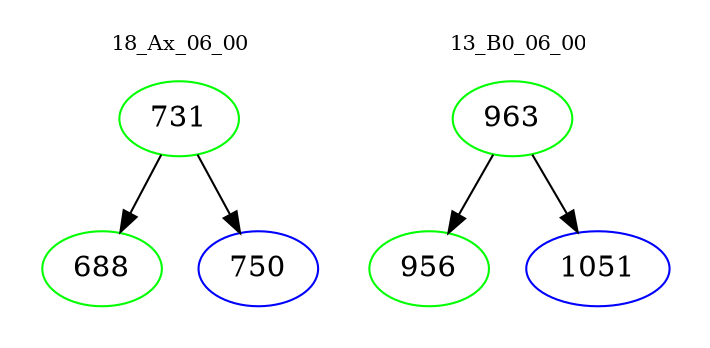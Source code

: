 digraph{
subgraph cluster_0 {
color = white
label = "18_Ax_06_00";
fontsize=10;
T0_731 [label="731", color="green"]
T0_731 -> T0_688 [color="black"]
T0_688 [label="688", color="green"]
T0_731 -> T0_750 [color="black"]
T0_750 [label="750", color="blue"]
}
subgraph cluster_1 {
color = white
label = "13_B0_06_00";
fontsize=10;
T1_963 [label="963", color="green"]
T1_963 -> T1_956 [color="black"]
T1_956 [label="956", color="green"]
T1_963 -> T1_1051 [color="black"]
T1_1051 [label="1051", color="blue"]
}
}
